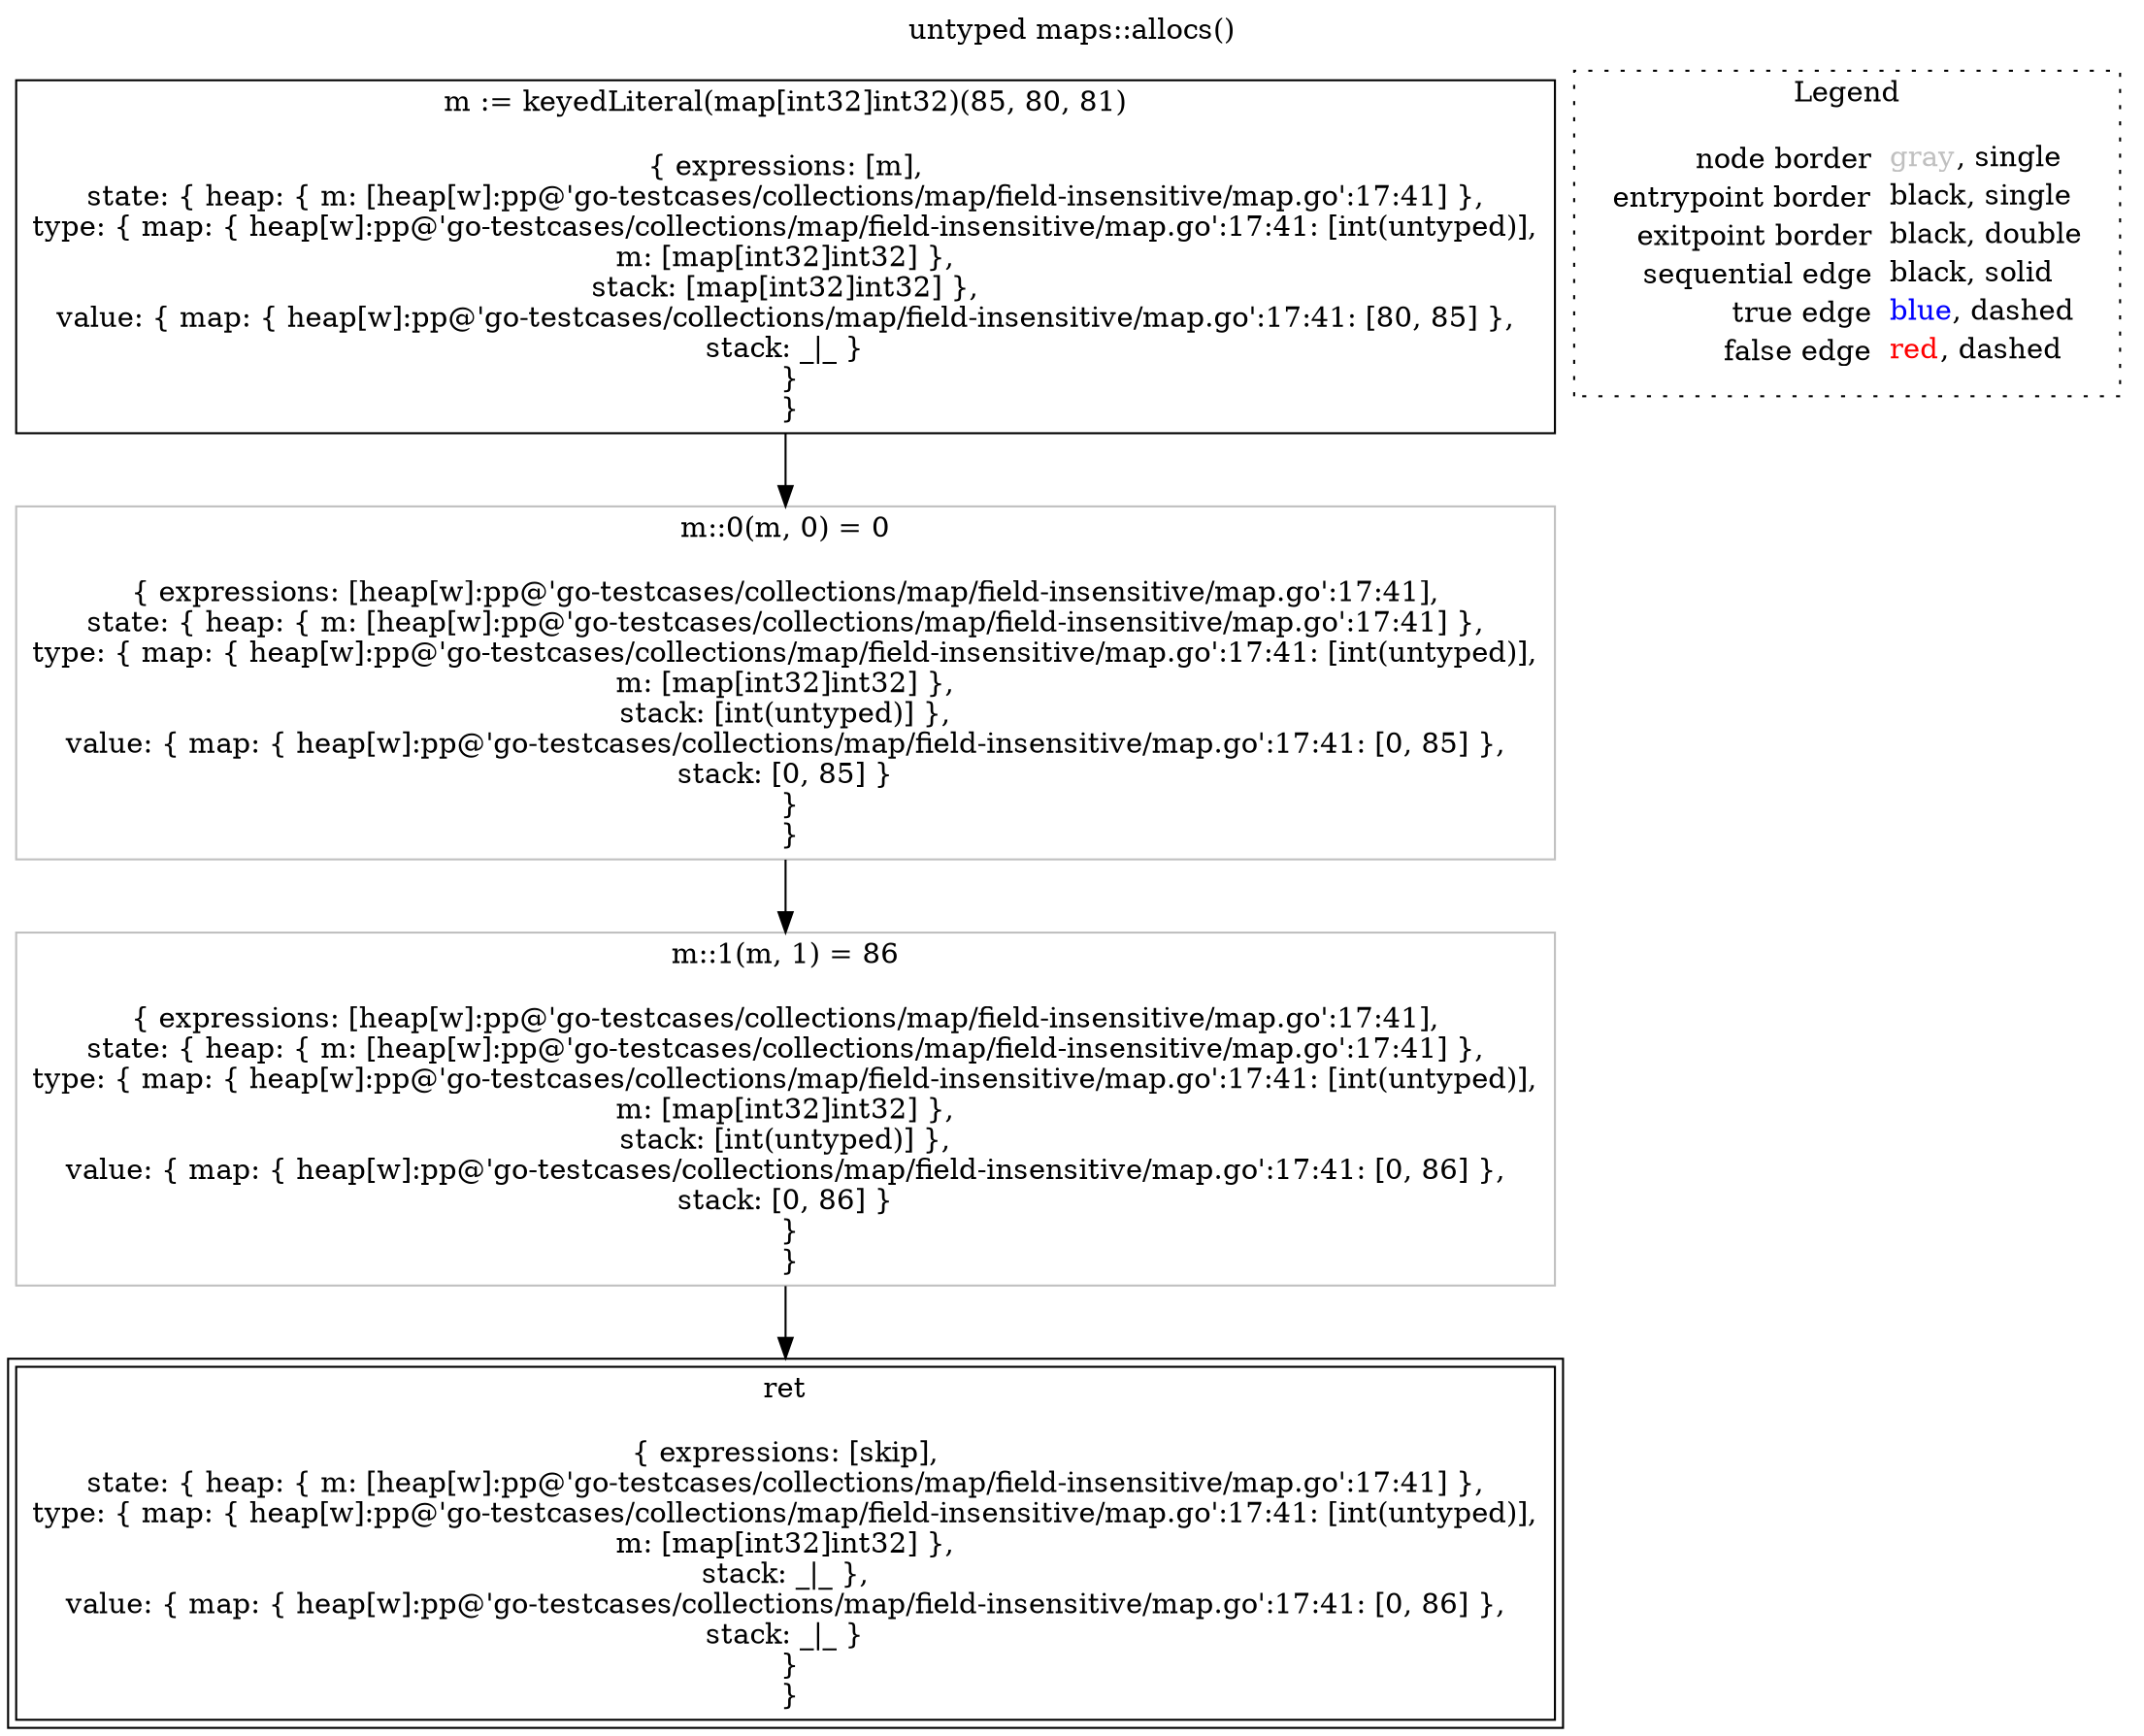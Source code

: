 digraph {
	labelloc="t";
	label="untyped maps::allocs()";
	"node0" [shape="rect",color="black",label=<m := keyedLiteral(map[int32]int32)(85, 80, 81)<BR/><BR/>{ expressions: [m],<BR/>state: { heap: { m: [heap[w]:pp@'go-testcases/collections/map/field-insensitive/map.go':17:41] },<BR/>type: { map: { heap[w]:pp@'go-testcases/collections/map/field-insensitive/map.go':17:41: [int(untyped)],<BR/>m: [map[int32]int32] },<BR/>stack: [map[int32]int32] },<BR/>value: { map: { heap[w]:pp@'go-testcases/collections/map/field-insensitive/map.go':17:41: [80, 85] },<BR/>stack: _|_ }<BR/> }<BR/> }<BR/>>];
	"node6" [shape="rect",color="gray",label=<m::0(m, 0) = 0<BR/><BR/>{ expressions: [heap[w]:pp@'go-testcases/collections/map/field-insensitive/map.go':17:41],<BR/>state: { heap: { m: [heap[w]:pp@'go-testcases/collections/map/field-insensitive/map.go':17:41] },<BR/>type: { map: { heap[w]:pp@'go-testcases/collections/map/field-insensitive/map.go':17:41: [int(untyped)],<BR/>m: [map[int32]int32] },<BR/>stack: [int(untyped)] },<BR/>value: { map: { heap[w]:pp@'go-testcases/collections/map/field-insensitive/map.go':17:41: [0, 85] },<BR/>stack: [0, 85] }<BR/> }<BR/> }<BR/>>];
	"node11" [shape="rect",color="gray",label=<m::1(m, 1) = 86<BR/><BR/>{ expressions: [heap[w]:pp@'go-testcases/collections/map/field-insensitive/map.go':17:41],<BR/>state: { heap: { m: [heap[w]:pp@'go-testcases/collections/map/field-insensitive/map.go':17:41] },<BR/>type: { map: { heap[w]:pp@'go-testcases/collections/map/field-insensitive/map.go':17:41: [int(untyped)],<BR/>m: [map[int32]int32] },<BR/>stack: [int(untyped)] },<BR/>value: { map: { heap[w]:pp@'go-testcases/collections/map/field-insensitive/map.go':17:41: [0, 86] },<BR/>stack: [0, 86] }<BR/> }<BR/> }<BR/>>];
	"node16" [shape="rect",color="black",peripheries="2",label=<ret<BR/><BR/>{ expressions: [skip],<BR/>state: { heap: { m: [heap[w]:pp@'go-testcases/collections/map/field-insensitive/map.go':17:41] },<BR/>type: { map: { heap[w]:pp@'go-testcases/collections/map/field-insensitive/map.go':17:41: [int(untyped)],<BR/>m: [map[int32]int32] },<BR/>stack: _|_ },<BR/>value: { map: { heap[w]:pp@'go-testcases/collections/map/field-insensitive/map.go':17:41: [0, 86] },<BR/>stack: _|_ }<BR/> }<BR/> }<BR/>>];
	"node0" -> "node6" [color="black"];
	"node6" -> "node11" [color="black"];
	"node11" -> "node16" [color="black"];
subgraph cluster_legend {
	label="Legend";
	style=dotted;
	node [shape=plaintext];
	"legend" [label=<<table border="0" cellpadding="2" cellspacing="0" cellborder="0"><tr><td align="right">node border&nbsp;</td><td align="left"><font color="gray">gray</font>, single</td></tr><tr><td align="right">entrypoint border&nbsp;</td><td align="left"><font color="black">black</font>, single</td></tr><tr><td align="right">exitpoint border&nbsp;</td><td align="left"><font color="black">black</font>, double</td></tr><tr><td align="right">sequential edge&nbsp;</td><td align="left"><font color="black">black</font>, solid</td></tr><tr><td align="right">true edge&nbsp;</td><td align="left"><font color="blue">blue</font>, dashed</td></tr><tr><td align="right">false edge&nbsp;</td><td align="left"><font color="red">red</font>, dashed</td></tr></table>>];
}

}

